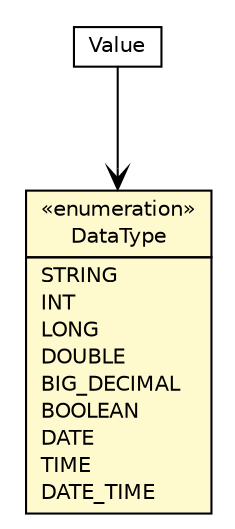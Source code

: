 #!/usr/local/bin/dot
#
# Class diagram 
# Generated by UMLGraph version R5_6_6-8-g8d7759 (http://www.umlgraph.org/)
#

digraph G {
	edge [fontname="Helvetica",fontsize=10,labelfontname="Helvetica",labelfontsize=10];
	node [fontname="Helvetica",fontsize=10,shape=plaintext];
	nodesep=0.25;
	ranksep=0.5;
	// org.dayatang.domain.Value
	c1424 [label=<<table title="org.dayatang.domain.Value" border="0" cellborder="1" cellspacing="0" cellpadding="2" port="p" href="./Value.html">
		<tr><td><table border="0" cellspacing="0" cellpadding="1">
<tr><td align="center" balign="center"> Value </td></tr>
		</table></td></tr>
		</table>>, URL="./Value.html", fontname="Helvetica", fontcolor="black", fontsize=10.0];
	// org.dayatang.domain.DataType
	c1443 [label=<<table title="org.dayatang.domain.DataType" border="0" cellborder="1" cellspacing="0" cellpadding="2" port="p" bgcolor="lemonChiffon" href="./DataType.html">
		<tr><td><table border="0" cellspacing="0" cellpadding="1">
<tr><td align="center" balign="center"> &#171;enumeration&#187; </td></tr>
<tr><td align="center" balign="center"> DataType </td></tr>
		</table></td></tr>
		<tr><td><table border="0" cellspacing="0" cellpadding="1">
<tr><td align="left" balign="left"> STRING </td></tr>
<tr><td align="left" balign="left"> INT </td></tr>
<tr><td align="left" balign="left"> LONG </td></tr>
<tr><td align="left" balign="left"> DOUBLE </td></tr>
<tr><td align="left" balign="left"> BIG_DECIMAL </td></tr>
<tr><td align="left" balign="left"> BOOLEAN </td></tr>
<tr><td align="left" balign="left"> DATE </td></tr>
<tr><td align="left" balign="left"> TIME </td></tr>
<tr><td align="left" balign="left"> DATE_TIME </td></tr>
		</table></td></tr>
		</table>>, URL="./DataType.html", fontname="Helvetica", fontcolor="black", fontsize=10.0];
	// org.dayatang.domain.Value NAVASSOC org.dayatang.domain.DataType
	c1424:p -> c1443:p [taillabel="", label=" "headlabel="", fontname="Helvetica", fontcolor="black", fontsize=10.0, color="black", arrowhead=open];
}

